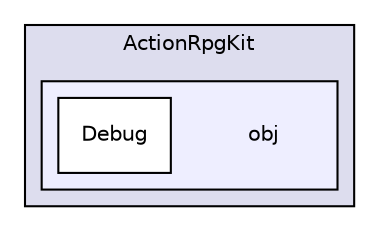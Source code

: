 digraph "obj" {
  compound=true
  node [ fontsize="10", fontname="Helvetica"];
  edge [ labelfontsize="10", labelfontname="Helvetica"];
  subgraph clusterdir_9ecb837a21b60474ce98456d518a780a {
    graph [ bgcolor="#ddddee", pencolor="black", label="ActionRpgKit" fontname="Helvetica", fontsize="10", URL="dir_9ecb837a21b60474ce98456d518a780a.xhtml"]
  subgraph clusterdir_8aced4f5cb2570e3fc4d1c2659f00981 {
    graph [ bgcolor="#eeeeff", pencolor="black", label="" URL="dir_8aced4f5cb2570e3fc4d1c2659f00981.xhtml"];
    dir_8aced4f5cb2570e3fc4d1c2659f00981 [shape=plaintext label="obj"];
    dir_706498b4d5731a6240de8837bef0e2e4 [shape=box label="Debug" color="black" fillcolor="white" style="filled" URL="dir_706498b4d5731a6240de8837bef0e2e4.xhtml"];
  }
  }
}
